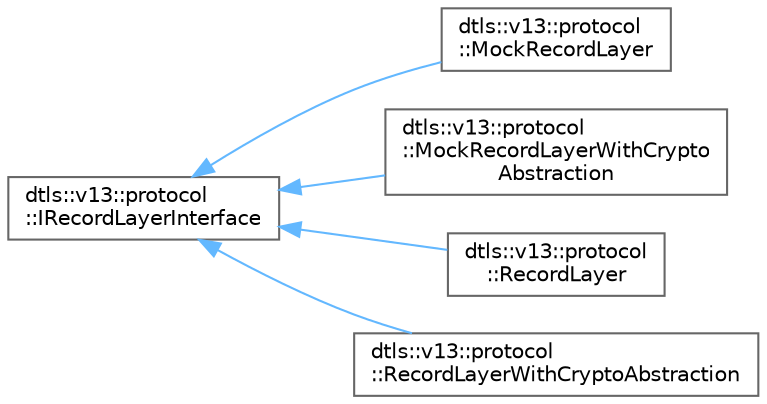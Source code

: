 digraph "Graphical Class Hierarchy"
{
 // LATEX_PDF_SIZE
  bgcolor="transparent";
  edge [fontname=Helvetica,fontsize=10,labelfontname=Helvetica,labelfontsize=10];
  node [fontname=Helvetica,fontsize=10,shape=box,height=0.2,width=0.4];
  rankdir="LR";
  Node0 [id="Node000000",label="dtls::v13::protocol\l::IRecordLayerInterface",height=0.2,width=0.4,color="grey40", fillcolor="white", style="filled",URL="$classdtls_1_1v13_1_1protocol_1_1IRecordLayerInterface.html",tooltip="Abstract Record Layer Interface."];
  Node0 -> Node1 [id="edge36_Node000000_Node000001",dir="back",color="steelblue1",style="solid",tooltip=" "];
  Node1 [id="Node000001",label="dtls::v13::protocol\l::MockRecordLayer",height=0.2,width=0.4,color="grey40", fillcolor="white", style="filled",URL="$classdtls_1_1v13_1_1protocol_1_1MockRecordLayer.html",tooltip="Mock Record Layer Implementation for Testing."];
  Node0 -> Node2 [id="edge37_Node000000_Node000002",dir="back",color="steelblue1",style="solid",tooltip=" "];
  Node2 [id="Node000002",label="dtls::v13::protocol\l::MockRecordLayerWithCrypto\lAbstraction",height=0.2,width=0.4,color="grey40", fillcolor="white", style="filled",URL="$classdtls_1_1v13_1_1protocol_1_1MockRecordLayerWithCryptoAbstraction.html",tooltip="Mock Record Layer for testing with crypto operations abstraction."];
  Node0 -> Node3 [id="edge38_Node000000_Node000003",dir="back",color="steelblue1",style="solid",tooltip=" "];
  Node3 [id="Node000003",label="dtls::v13::protocol\l::RecordLayer",height=0.2,width=0.4,color="grey40", fillcolor="white", style="filled",URL="$classdtls_1_1v13_1_1protocol_1_1RecordLayer.html",tooltip="Main Record Layer implementation."];
  Node0 -> Node4 [id="edge39_Node000000_Node000004",dir="back",color="steelblue1",style="solid",tooltip=" "];
  Node4 [id="Node000004",label="dtls::v13::protocol\l::RecordLayerWithCryptoAbstraction",height=0.2,width=0.4,color="grey40", fillcolor="white", style="filled",URL="$classdtls_1_1v13_1_1protocol_1_1RecordLayerWithCryptoAbstraction.html",tooltip="Record Layer Implementation with Crypto Operations Abstraction."];
}
